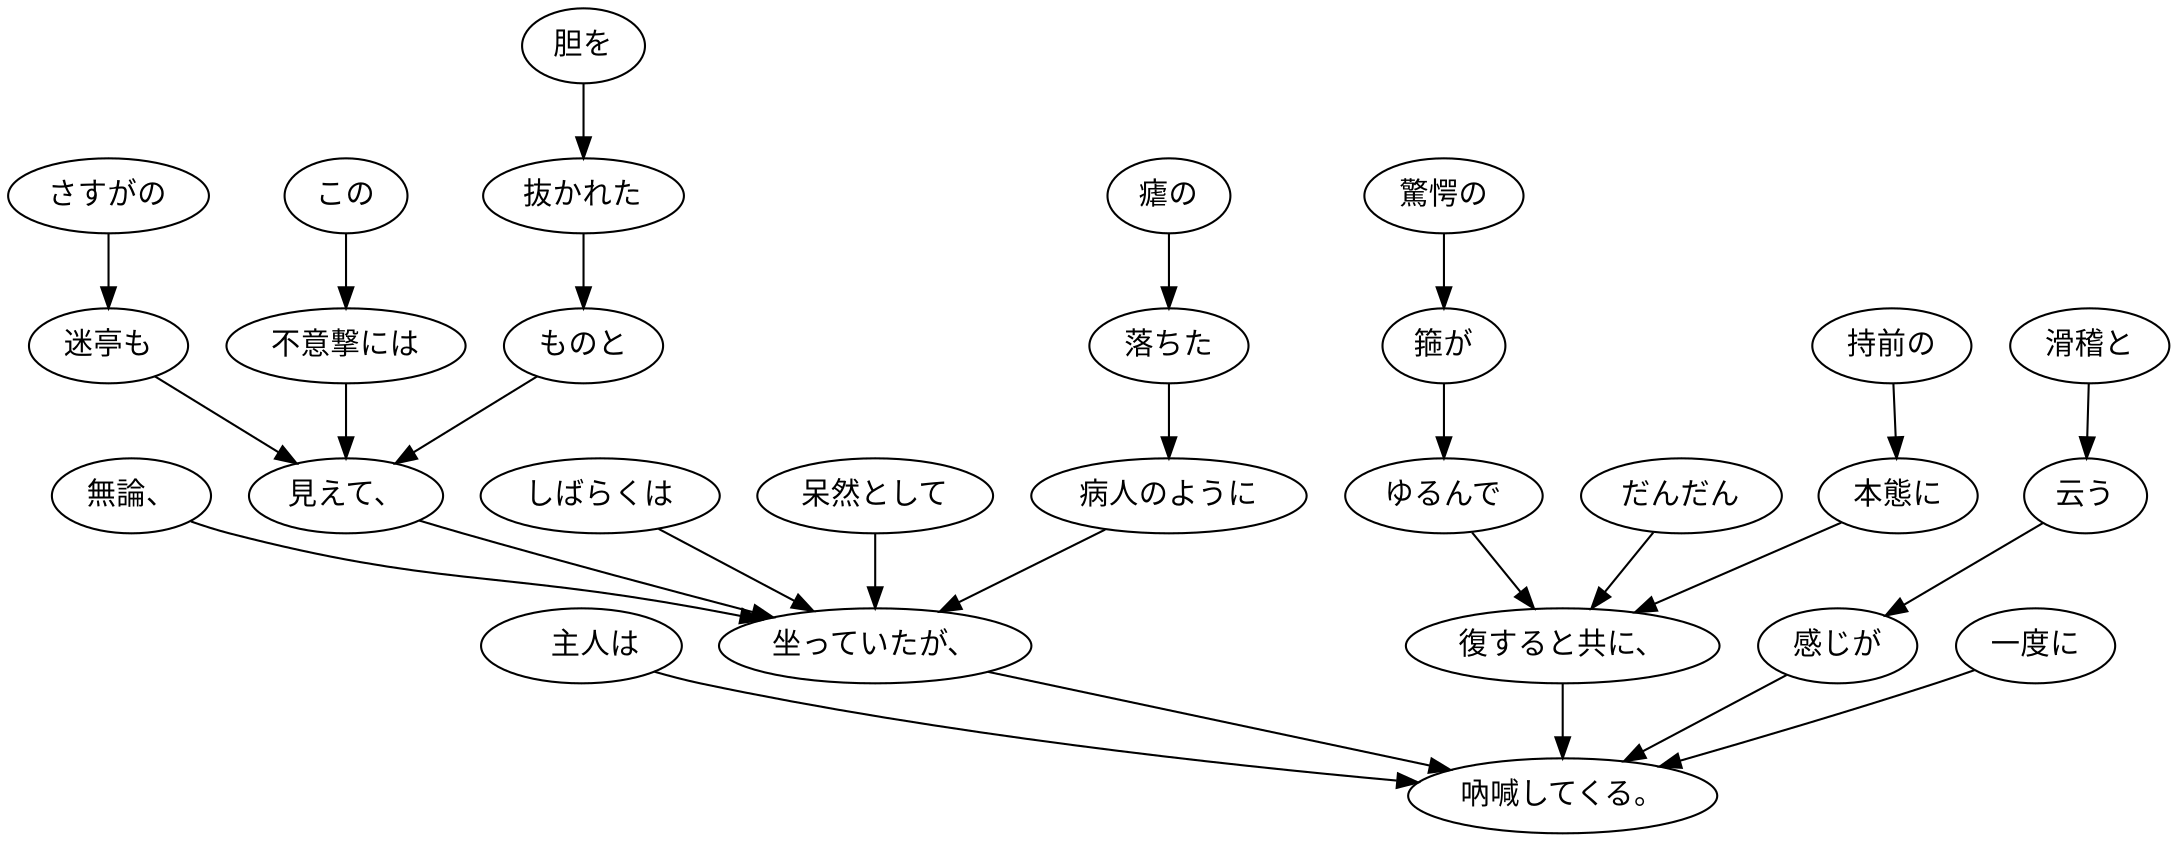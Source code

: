 digraph graph1638 {
	node0 [label="　主人は"];
	node1 [label="無論、"];
	node2 [label="さすがの"];
	node3 [label="迷亭も"];
	node4 [label="この"];
	node5 [label="不意撃には"];
	node6 [label="胆を"];
	node7 [label="抜かれた"];
	node8 [label="ものと"];
	node9 [label="見えて、"];
	node10 [label="しばらくは"];
	node11 [label="呆然として"];
	node12 [label="瘧の"];
	node13 [label="落ちた"];
	node14 [label="病人のように"];
	node15 [label="坐っていたが、"];
	node16 [label="驚愕の"];
	node17 [label="箍が"];
	node18 [label="ゆるんで"];
	node19 [label="だんだん"];
	node20 [label="持前の"];
	node21 [label="本態に"];
	node22 [label="復すると共に、"];
	node23 [label="滑稽と"];
	node24 [label="云う"];
	node25 [label="感じが"];
	node26 [label="一度に"];
	node27 [label="吶喊してくる。"];
	node0 -> node27;
	node1 -> node15;
	node2 -> node3;
	node3 -> node9;
	node4 -> node5;
	node5 -> node9;
	node6 -> node7;
	node7 -> node8;
	node8 -> node9;
	node9 -> node15;
	node10 -> node15;
	node11 -> node15;
	node12 -> node13;
	node13 -> node14;
	node14 -> node15;
	node15 -> node27;
	node16 -> node17;
	node17 -> node18;
	node18 -> node22;
	node19 -> node22;
	node20 -> node21;
	node21 -> node22;
	node22 -> node27;
	node23 -> node24;
	node24 -> node25;
	node25 -> node27;
	node26 -> node27;
}
